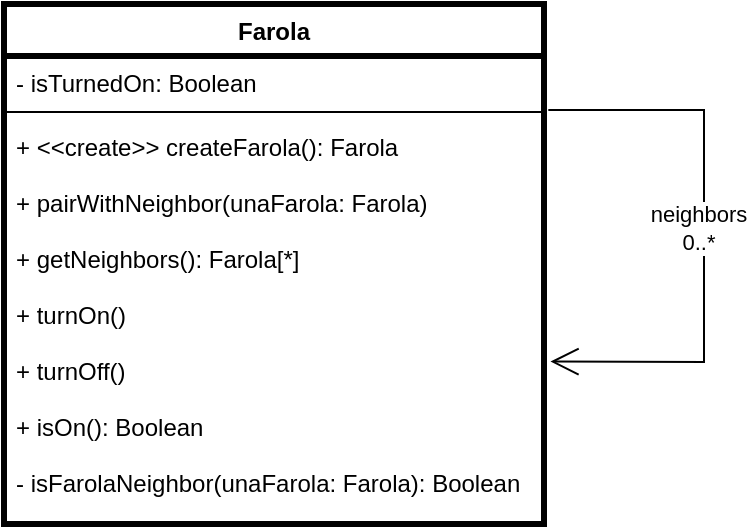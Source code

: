 <mxfile version="20.3.0" type="device"><diagram id="C5RBs43oDa-KdzZeNtuy" name="Page-1"><mxGraphModel dx="1426" dy="720" grid="1" gridSize="10" guides="1" tooltips="1" connect="1" arrows="1" fold="1" page="1" pageScale="1" pageWidth="827" pageHeight="1169" math="0" shadow="0"><root><mxCell id="WIyWlLk6GJQsqaUBKTNV-0"/><mxCell id="WIyWlLk6GJQsqaUBKTNV-1" parent="WIyWlLk6GJQsqaUBKTNV-0"/><mxCell id="FPSJWDj0T2cpQ_3nrYw0-17" value="Farola" style="swimlane;fontStyle=1;align=center;verticalAlign=top;childLayout=stackLayout;horizontal=1;startSize=26;horizontalStack=0;resizeParent=1;resizeParentMax=0;resizeLast=0;collapsible=1;marginBottom=0;rounded=0;strokeWidth=3;" vertex="1" parent="WIyWlLk6GJQsqaUBKTNV-1"><mxGeometry x="200" y="170" width="270" height="260" as="geometry"/></mxCell><mxCell id="FPSJWDj0T2cpQ_3nrYw0-18" value="- isTurnedOn: Boolean&#xA;&#xA;&#xA;&#xA;&#xA;&#xA;&#xA;&#xA;&#xA;&#xA;&#xA;&#xA;&#xA;&#xA;" style="text;strokeColor=none;fillColor=none;align=left;verticalAlign=top;spacingLeft=4;spacingRight=4;overflow=hidden;rotatable=0;points=[[0,0.5],[1,0.5]];portConstraint=eastwest;rounded=0;strokeWidth=3;" vertex="1" parent="FPSJWDj0T2cpQ_3nrYw0-17"><mxGeometry y="26" width="270" height="24" as="geometry"/></mxCell><mxCell id="FPSJWDj0T2cpQ_3nrYw0-19" value="" style="line;strokeWidth=1;fillColor=none;align=left;verticalAlign=middle;spacingTop=-1;spacingLeft=3;spacingRight=3;rotatable=0;labelPosition=right;points=[];portConstraint=eastwest;strokeColor=inherit;rounded=0;" vertex="1" parent="FPSJWDj0T2cpQ_3nrYw0-17"><mxGeometry y="50" width="270" height="8" as="geometry"/></mxCell><mxCell id="FPSJWDj0T2cpQ_3nrYw0-20" value="+ &lt;&lt;create&gt;&gt; createFarola(): Farola&#xA;&#xA;+ pairWithNeighbor(unaFarola: Farola)&#xA;&#xA;+ getNeighbors(): Farola[*]&#xA;&#xA;+ turnOn()&#xA;&#xA;+ turnOff()&#xA;&#xA;+ isOn(): Boolean&#xA;&#xA;- isFarolaNeighbor(unaFarola: Farola): Boolean&#xA;" style="text;strokeColor=none;fillColor=none;align=left;verticalAlign=top;spacingLeft=4;spacingRight=4;overflow=hidden;rotatable=0;points=[[0,0.5],[1,0.5]];portConstraint=eastwest;rounded=0;strokeWidth=3;" vertex="1" parent="FPSJWDj0T2cpQ_3nrYw0-17"><mxGeometry y="58" width="270" height="202" as="geometry"/></mxCell><mxCell id="FPSJWDj0T2cpQ_3nrYw0-24" value="" style="endArrow=open;endFill=1;endSize=12;html=1;rounded=0;entryX=1.012;entryY=0.598;entryDx=0;entryDy=0;entryPerimeter=0;exitX=1.008;exitY=0.375;exitDx=0;exitDy=0;exitPerimeter=0;" edge="1" parent="FPSJWDj0T2cpQ_3nrYw0-17" source="FPSJWDj0T2cpQ_3nrYw0-19" target="FPSJWDj0T2cpQ_3nrYw0-20"><mxGeometry width="160" relative="1" as="geometry"><mxPoint x="263" y="60" as="sourcePoint"/><mxPoint x="350" y="130" as="targetPoint"/><Array as="points"><mxPoint x="350" y="53"/><mxPoint x="350" y="179"/></Array></mxGeometry></mxCell><mxCell id="FPSJWDj0T2cpQ_3nrYw0-25" value="&lt;div&gt;neighbors&lt;/div&gt;&lt;div&gt;0..*&lt;br&gt;&lt;/div&gt;" style="edgeLabel;html=1;align=center;verticalAlign=middle;resizable=0;points=[];" vertex="1" connectable="0" parent="FPSJWDj0T2cpQ_3nrYw0-24"><mxGeometry x="-0.091" y="-3" relative="1" as="geometry"><mxPoint y="9" as="offset"/></mxGeometry></mxCell></root></mxGraphModel></diagram></mxfile>